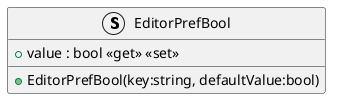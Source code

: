 @startuml
struct EditorPrefBool {
    + value : bool <<get>> <<set>>
    + EditorPrefBool(key:string, defaultValue:bool)
}
@enduml
